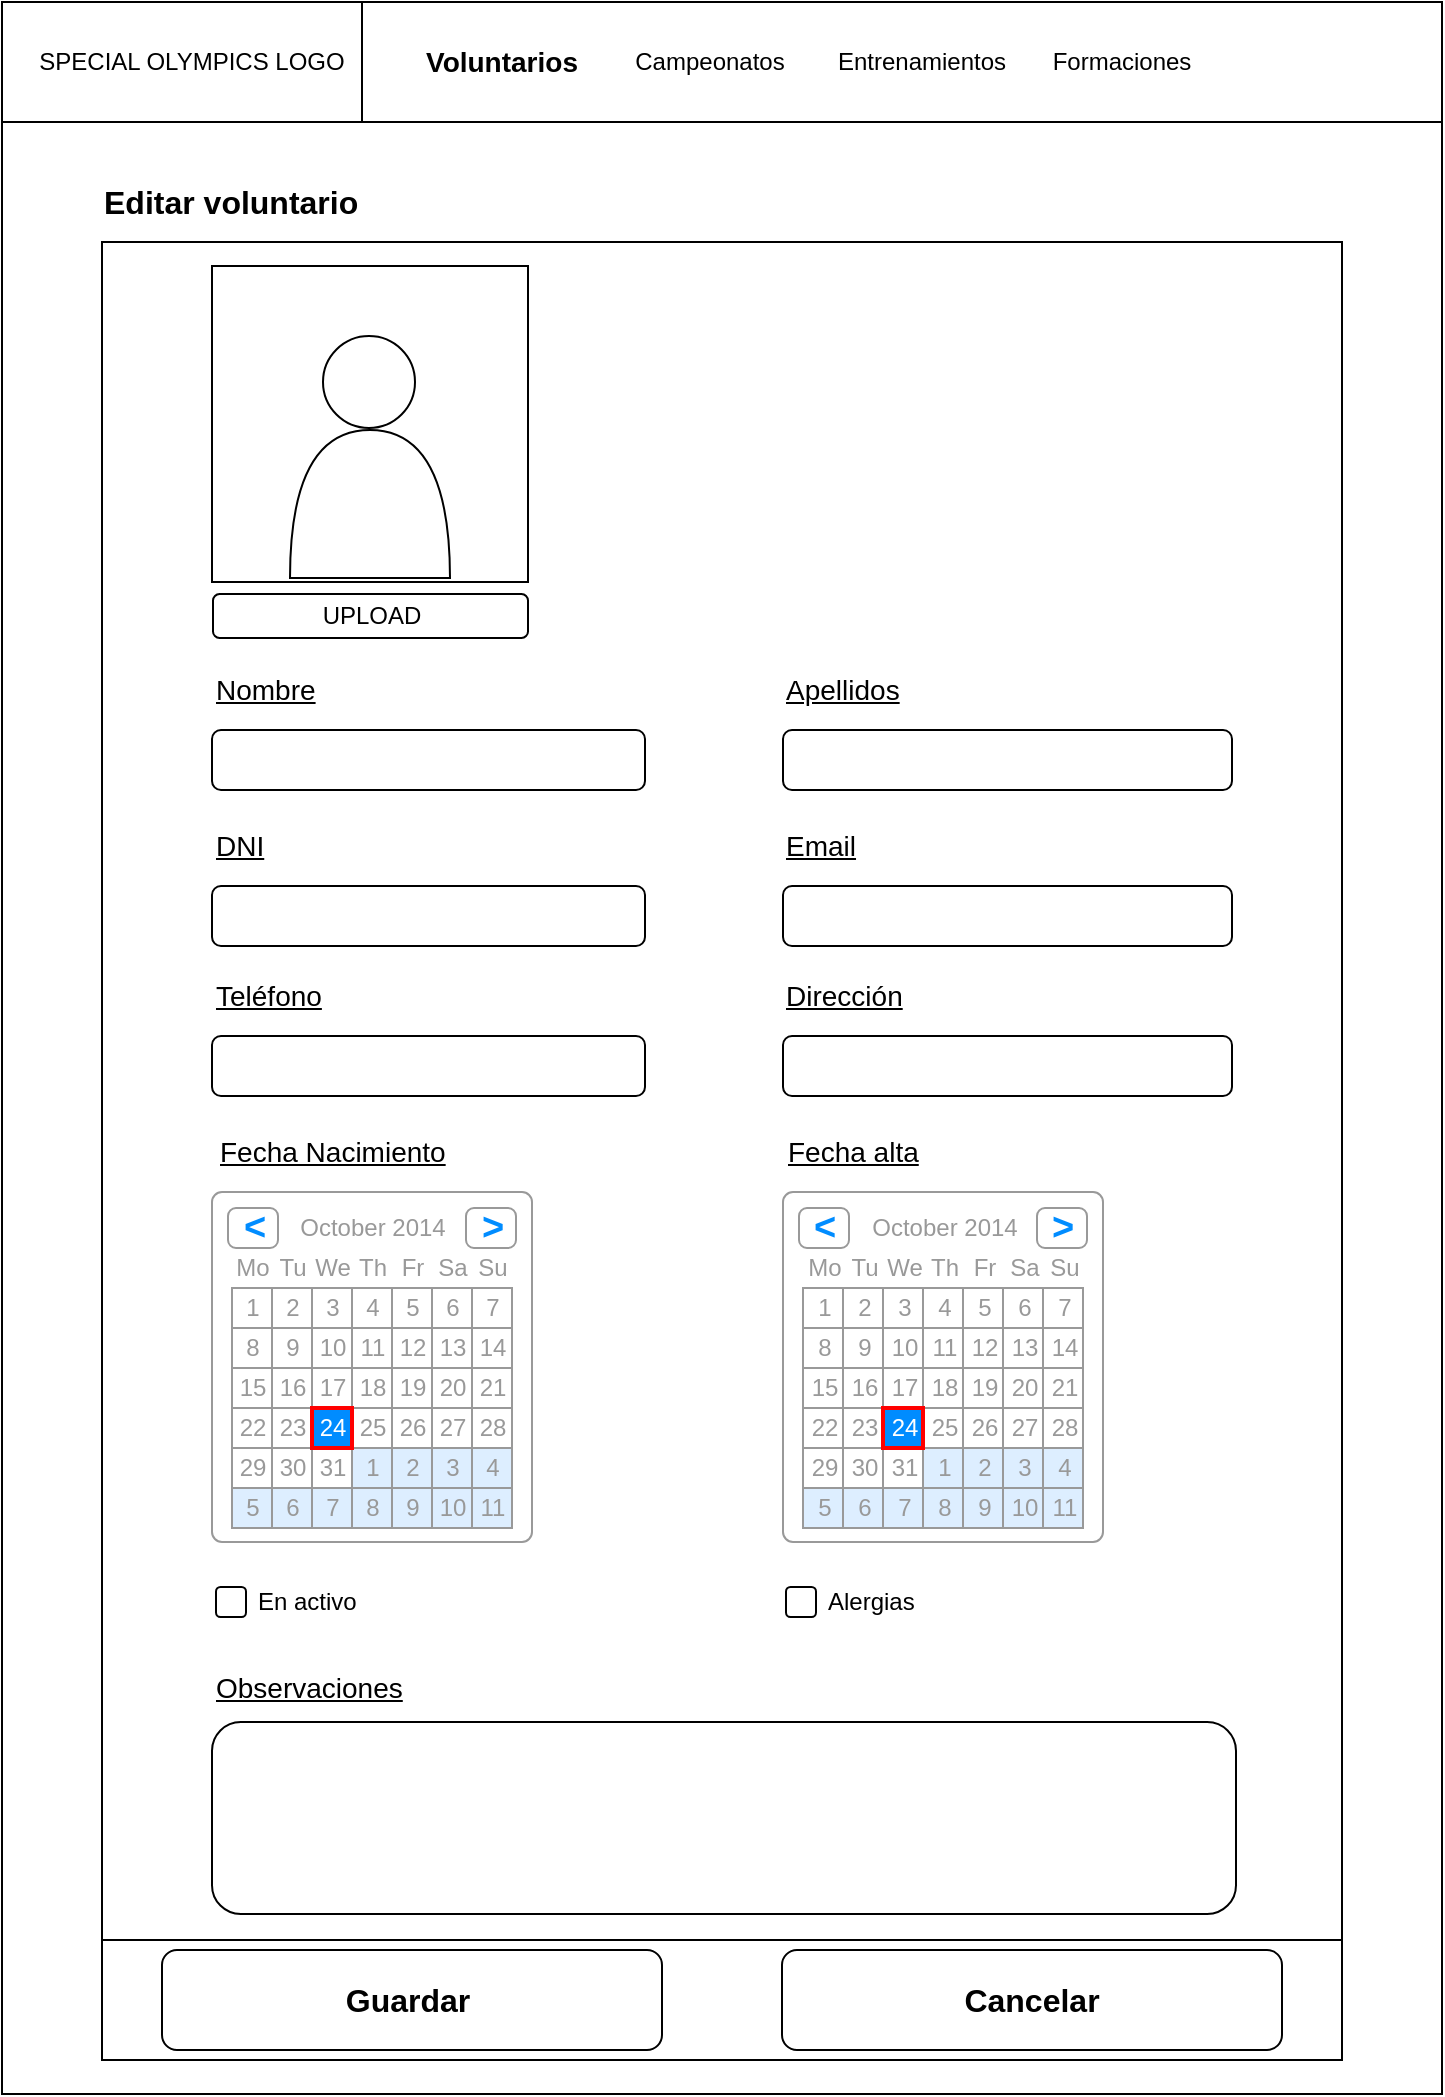 <mxfile version="14.7.3" type="device"><diagram id="oPcYjKohpTEfSgP1B1tj" name="Page-1"><mxGraphModel dx="2087" dy="1059" grid="0" gridSize="10" guides="1" tooltips="1" connect="1" arrows="1" fold="1" page="0" pageScale="1" pageWidth="827" pageHeight="1169" math="0" shadow="0"><root><mxCell id="0"/><mxCell id="1" parent="0"/><mxCell id="vGt1tR8iY_I7SVzmr8Zu-1" value="" style="rounded=0;whiteSpace=wrap;html=1;" parent="1" vertex="1"><mxGeometry x="60" y="40" width="720" height="1046" as="geometry"/></mxCell><mxCell id="HGeWVaci7WR0gQ8Pimp4-6" value="" style="rounded=0;whiteSpace=wrap;html=1;fontSize=16;align=left;verticalAlign=bottom;horizontal=1;" parent="1" vertex="1"><mxGeometry x="110" y="160" width="620" height="849" as="geometry"/></mxCell><mxCell id="vGt1tR8iY_I7SVzmr8Zu-2" value="" style="rounded=0;whiteSpace=wrap;html=1;" parent="1" vertex="1"><mxGeometry x="60" y="40" width="720" height="60" as="geometry"/></mxCell><mxCell id="vGt1tR8iY_I7SVzmr8Zu-5" value="SPECIAL OLYMPICS LOGO" style="text;html=1;strokeColor=none;fillColor=none;align=center;verticalAlign=middle;whiteSpace=wrap;rounded=0;" parent="1" vertex="1"><mxGeometry x="70" y="60" width="170" height="20" as="geometry"/></mxCell><mxCell id="vGt1tR8iY_I7SVzmr8Zu-6" value="" style="endArrow=none;html=1;entryX=0.25;entryY=0;entryDx=0;entryDy=0;exitX=0.25;exitY=1;exitDx=0;exitDy=0;" parent="1" source="vGt1tR8iY_I7SVzmr8Zu-2" target="vGt1tR8iY_I7SVzmr8Zu-2" edge="1"><mxGeometry width="50" height="50" relative="1" as="geometry"><mxPoint x="220" y="100" as="sourcePoint"/><mxPoint x="270" y="50" as="targetPoint"/><Array as="points"><mxPoint x="240" y="50"/></Array></mxGeometry></mxCell><mxCell id="vGt1tR8iY_I7SVzmr8Zu-7" value="Voluntarios" style="text;html=1;strokeColor=none;fillColor=none;align=center;verticalAlign=middle;whiteSpace=wrap;rounded=0;fontStyle=1;fontSize=14;" parent="1" vertex="1"><mxGeometry x="290" y="60" width="40" height="20" as="geometry"/></mxCell><mxCell id="vGt1tR8iY_I7SVzmr8Zu-8" value="Campeonatos" style="text;html=1;strokeColor=none;fillColor=none;align=center;verticalAlign=middle;whiteSpace=wrap;rounded=0;fontStyle=0" parent="1" vertex="1"><mxGeometry x="393.5" y="60" width="40" height="20" as="geometry"/></mxCell><mxCell id="vGt1tR8iY_I7SVzmr8Zu-9" value="Entrenamientos" style="text;html=1;strokeColor=none;fillColor=none;align=center;verticalAlign=middle;whiteSpace=wrap;rounded=0;" parent="1" vertex="1"><mxGeometry x="500" y="60" width="40" height="20" as="geometry"/></mxCell><mxCell id="vGt1tR8iY_I7SVzmr8Zu-10" value="Formaciones" style="text;html=1;strokeColor=none;fillColor=none;align=center;verticalAlign=middle;whiteSpace=wrap;rounded=0;" parent="1" vertex="1"><mxGeometry x="600" y="60" width="40" height="20" as="geometry"/></mxCell><mxCell id="HGeWVaci7WR0gQ8Pimp4-1" value="Editar voluntario" style="text;html=1;strokeColor=none;fillColor=none;align=left;verticalAlign=middle;whiteSpace=wrap;rounded=0;fontStyle=1;fontSize=16;" parent="1" vertex="1"><mxGeometry x="109" y="120" width="221" height="40" as="geometry"/></mxCell><mxCell id="HGeWVaci7WR0gQ8Pimp4-5" value="" style="rounded=1;whiteSpace=wrap;html=1;fontSize=16;align=left;" parent="1" vertex="1"><mxGeometry x="165" y="404" width="216.5" height="30" as="geometry"/></mxCell><mxCell id="HGeWVaci7WR0gQ8Pimp4-7" value="Nombre" style="text;html=1;strokeColor=none;fillColor=none;align=left;verticalAlign=middle;whiteSpace=wrap;rounded=0;fontStyle=4;fontSize=14;" parent="1" vertex="1"><mxGeometry x="165" y="374" width="40" height="20" as="geometry"/></mxCell><mxCell id="HGeWVaci7WR0gQ8Pimp4-8" value="" style="rounded=1;whiteSpace=wrap;html=1;fontSize=16;align=left;" parent="1" vertex="1"><mxGeometry x="450.5" y="404" width="224.5" height="30" as="geometry"/></mxCell><mxCell id="HGeWVaci7WR0gQ8Pimp4-9" value="Apellidos" style="text;html=1;strokeColor=none;fillColor=none;align=left;verticalAlign=middle;whiteSpace=wrap;rounded=0;fontStyle=4;fontSize=14;" parent="1" vertex="1"><mxGeometry x="450" y="374" width="40" height="20" as="geometry"/></mxCell><mxCell id="HGeWVaci7WR0gQ8Pimp4-13" value="Fecha Nacimiento" style="text;html=1;strokeColor=none;fillColor=none;align=left;verticalAlign=middle;whiteSpace=wrap;rounded=0;fontStyle=4;fontSize=14;" parent="1" vertex="1"><mxGeometry x="167" y="605" width="127.5" height="20" as="geometry"/></mxCell><mxCell id="HGeWVaci7WR0gQ8Pimp4-15" value="Fecha alta" style="text;html=1;strokeColor=none;fillColor=none;align=left;verticalAlign=middle;whiteSpace=wrap;rounded=0;fontStyle=4;fontSize=14;" parent="1" vertex="1"><mxGeometry x="450.5" y="605" width="118" height="20" as="geometry"/></mxCell><mxCell id="HGeWVaci7WR0gQ8Pimp4-16" value="" style="strokeWidth=1;shadow=0;dashed=0;align=center;html=1;shape=mxgraph.mockup.forms.rrect;rSize=5;strokeColor=#999999;fillColor=#ffffff;fontSize=16;" parent="1" vertex="1"><mxGeometry x="165" y="635" width="160" height="175" as="geometry"/></mxCell><mxCell id="HGeWVaci7WR0gQ8Pimp4-17" value="October 2014" style="strokeWidth=1;shadow=0;dashed=0;align=center;html=1;shape=mxgraph.mockup.forms.anchor;fontColor=#999999;" parent="HGeWVaci7WR0gQ8Pimp4-16" vertex="1"><mxGeometry x="30" y="8" width="100" height="20" as="geometry"/></mxCell><mxCell id="HGeWVaci7WR0gQ8Pimp4-18" value="&lt;" style="strokeWidth=1;shadow=0;dashed=0;align=center;html=1;shape=mxgraph.mockup.forms.rrect;rSize=4;strokeColor=#999999;fontColor=#008cff;fontSize=19;fontStyle=1;" parent="HGeWVaci7WR0gQ8Pimp4-16" vertex="1"><mxGeometry x="8" y="8" width="25" height="20" as="geometry"/></mxCell><mxCell id="HGeWVaci7WR0gQ8Pimp4-19" value="&gt;" style="strokeWidth=1;shadow=0;dashed=0;align=center;html=1;shape=mxgraph.mockup.forms.rrect;rSize=4;strokeColor=#999999;fontColor=#008cff;fontSize=19;fontStyle=1;" parent="HGeWVaci7WR0gQ8Pimp4-16" vertex="1"><mxGeometry x="127" y="8" width="25" height="20" as="geometry"/></mxCell><mxCell id="HGeWVaci7WR0gQ8Pimp4-20" value="Mo" style="strokeWidth=1;shadow=0;dashed=0;align=center;html=1;shape=mxgraph.mockup.forms.anchor;fontColor=#999999;" parent="HGeWVaci7WR0gQ8Pimp4-16" vertex="1"><mxGeometry x="10" y="28" width="20" height="20" as="geometry"/></mxCell><mxCell id="HGeWVaci7WR0gQ8Pimp4-21" value="Tu" style="strokeWidth=1;shadow=0;dashed=0;align=center;html=1;shape=mxgraph.mockup.forms.anchor;fontColor=#999999;" parent="HGeWVaci7WR0gQ8Pimp4-16" vertex="1"><mxGeometry x="30" y="28" width="20" height="20" as="geometry"/></mxCell><mxCell id="HGeWVaci7WR0gQ8Pimp4-22" value="We" style="strokeWidth=1;shadow=0;dashed=0;align=center;html=1;shape=mxgraph.mockup.forms.anchor;fontColor=#999999;" parent="HGeWVaci7WR0gQ8Pimp4-16" vertex="1"><mxGeometry x="50" y="28" width="20" height="20" as="geometry"/></mxCell><mxCell id="HGeWVaci7WR0gQ8Pimp4-23" value="Th" style="strokeWidth=1;shadow=0;dashed=0;align=center;html=1;shape=mxgraph.mockup.forms.anchor;fontColor=#999999;" parent="HGeWVaci7WR0gQ8Pimp4-16" vertex="1"><mxGeometry x="70" y="28" width="20" height="20" as="geometry"/></mxCell><mxCell id="HGeWVaci7WR0gQ8Pimp4-24" value="Fr" style="strokeWidth=1;shadow=0;dashed=0;align=center;html=1;shape=mxgraph.mockup.forms.anchor;fontColor=#999999;" parent="HGeWVaci7WR0gQ8Pimp4-16" vertex="1"><mxGeometry x="90" y="28" width="20" height="20" as="geometry"/></mxCell><mxCell id="HGeWVaci7WR0gQ8Pimp4-25" value="Sa" style="strokeWidth=1;shadow=0;dashed=0;align=center;html=1;shape=mxgraph.mockup.forms.anchor;fontColor=#999999;" parent="HGeWVaci7WR0gQ8Pimp4-16" vertex="1"><mxGeometry x="110" y="28" width="20" height="20" as="geometry"/></mxCell><mxCell id="HGeWVaci7WR0gQ8Pimp4-26" value="Su" style="strokeWidth=1;shadow=0;dashed=0;align=center;html=1;shape=mxgraph.mockup.forms.anchor;fontColor=#999999;" parent="HGeWVaci7WR0gQ8Pimp4-16" vertex="1"><mxGeometry x="130" y="28" width="20" height="20" as="geometry"/></mxCell><mxCell id="HGeWVaci7WR0gQ8Pimp4-27" value="1" style="strokeWidth=1;shadow=0;dashed=0;align=center;html=1;shape=mxgraph.mockup.forms.rrect;rSize=0;strokeColor=#999999;fontColor=#999999;" parent="HGeWVaci7WR0gQ8Pimp4-16" vertex="1"><mxGeometry x="10" y="48" width="20" height="20" as="geometry"/></mxCell><mxCell id="HGeWVaci7WR0gQ8Pimp4-28" value="2" style="strokeWidth=1;shadow=0;dashed=0;align=center;html=1;shape=mxgraph.mockup.forms.rrect;rSize=0;strokeColor=#999999;fontColor=#999999;" parent="HGeWVaci7WR0gQ8Pimp4-16" vertex="1"><mxGeometry x="30" y="48" width="20" height="20" as="geometry"/></mxCell><mxCell id="HGeWVaci7WR0gQ8Pimp4-29" value="3" style="strokeWidth=1;shadow=0;dashed=0;align=center;html=1;shape=mxgraph.mockup.forms.rrect;rSize=0;strokeColor=#999999;fontColor=#999999;" parent="HGeWVaci7WR0gQ8Pimp4-16" vertex="1"><mxGeometry x="50" y="48" width="20" height="20" as="geometry"/></mxCell><mxCell id="HGeWVaci7WR0gQ8Pimp4-30" value="4" style="strokeWidth=1;shadow=0;dashed=0;align=center;html=1;shape=mxgraph.mockup.forms.rrect;rSize=0;strokeColor=#999999;fontColor=#999999;" parent="HGeWVaci7WR0gQ8Pimp4-16" vertex="1"><mxGeometry x="70" y="48" width="20" height="20" as="geometry"/></mxCell><mxCell id="HGeWVaci7WR0gQ8Pimp4-31" value="5" style="strokeWidth=1;shadow=0;dashed=0;align=center;html=1;shape=mxgraph.mockup.forms.rrect;rSize=0;strokeColor=#999999;fontColor=#999999;" parent="HGeWVaci7WR0gQ8Pimp4-16" vertex="1"><mxGeometry x="90" y="48" width="20" height="20" as="geometry"/></mxCell><mxCell id="HGeWVaci7WR0gQ8Pimp4-32" value="6" style="strokeWidth=1;shadow=0;dashed=0;align=center;html=1;shape=mxgraph.mockup.forms.rrect;rSize=0;strokeColor=#999999;fontColor=#999999;" parent="HGeWVaci7WR0gQ8Pimp4-16" vertex="1"><mxGeometry x="110" y="48" width="20" height="20" as="geometry"/></mxCell><mxCell id="HGeWVaci7WR0gQ8Pimp4-33" value="7" style="strokeWidth=1;shadow=0;dashed=0;align=center;html=1;shape=mxgraph.mockup.forms.rrect;rSize=0;strokeColor=#999999;fontColor=#999999;" parent="HGeWVaci7WR0gQ8Pimp4-16" vertex="1"><mxGeometry x="130" y="48" width="20" height="20" as="geometry"/></mxCell><mxCell id="HGeWVaci7WR0gQ8Pimp4-34" value="8" style="strokeWidth=1;shadow=0;dashed=0;align=center;html=1;shape=mxgraph.mockup.forms.rrect;rSize=0;strokeColor=#999999;fontColor=#999999;" parent="HGeWVaci7WR0gQ8Pimp4-16" vertex="1"><mxGeometry x="10" y="68" width="20" height="20" as="geometry"/></mxCell><mxCell id="HGeWVaci7WR0gQ8Pimp4-35" value="9" style="strokeWidth=1;shadow=0;dashed=0;align=center;html=1;shape=mxgraph.mockup.forms.rrect;rSize=0;strokeColor=#999999;fontColor=#999999;" parent="HGeWVaci7WR0gQ8Pimp4-16" vertex="1"><mxGeometry x="30" y="68" width="20" height="20" as="geometry"/></mxCell><mxCell id="HGeWVaci7WR0gQ8Pimp4-36" value="10" style="strokeWidth=1;shadow=0;dashed=0;align=center;html=1;shape=mxgraph.mockup.forms.rrect;rSize=0;strokeColor=#999999;fontColor=#999999;" parent="HGeWVaci7WR0gQ8Pimp4-16" vertex="1"><mxGeometry x="50" y="68" width="20" height="20" as="geometry"/></mxCell><mxCell id="HGeWVaci7WR0gQ8Pimp4-37" value="11" style="strokeWidth=1;shadow=0;dashed=0;align=center;html=1;shape=mxgraph.mockup.forms.rrect;rSize=0;strokeColor=#999999;fontColor=#999999;" parent="HGeWVaci7WR0gQ8Pimp4-16" vertex="1"><mxGeometry x="70" y="68" width="20" height="20" as="geometry"/></mxCell><mxCell id="HGeWVaci7WR0gQ8Pimp4-38" value="12" style="strokeWidth=1;shadow=0;dashed=0;align=center;html=1;shape=mxgraph.mockup.forms.rrect;rSize=0;strokeColor=#999999;fontColor=#999999;" parent="HGeWVaci7WR0gQ8Pimp4-16" vertex="1"><mxGeometry x="90" y="68" width="20" height="20" as="geometry"/></mxCell><mxCell id="HGeWVaci7WR0gQ8Pimp4-39" value="13" style="strokeWidth=1;shadow=0;dashed=0;align=center;html=1;shape=mxgraph.mockup.forms.rrect;rSize=0;strokeColor=#999999;fontColor=#999999;" parent="HGeWVaci7WR0gQ8Pimp4-16" vertex="1"><mxGeometry x="110" y="68" width="20" height="20" as="geometry"/></mxCell><mxCell id="HGeWVaci7WR0gQ8Pimp4-40" value="14" style="strokeWidth=1;shadow=0;dashed=0;align=center;html=1;shape=mxgraph.mockup.forms.rrect;rSize=0;strokeColor=#999999;fontColor=#999999;" parent="HGeWVaci7WR0gQ8Pimp4-16" vertex="1"><mxGeometry x="130" y="68" width="20" height="20" as="geometry"/></mxCell><mxCell id="HGeWVaci7WR0gQ8Pimp4-41" value="15" style="strokeWidth=1;shadow=0;dashed=0;align=center;html=1;shape=mxgraph.mockup.forms.rrect;rSize=0;strokeColor=#999999;fontColor=#999999;" parent="HGeWVaci7WR0gQ8Pimp4-16" vertex="1"><mxGeometry x="10" y="88" width="20" height="20" as="geometry"/></mxCell><mxCell id="HGeWVaci7WR0gQ8Pimp4-42" value="16" style="strokeWidth=1;shadow=0;dashed=0;align=center;html=1;shape=mxgraph.mockup.forms.rrect;rSize=0;strokeColor=#999999;fontColor=#999999;" parent="HGeWVaci7WR0gQ8Pimp4-16" vertex="1"><mxGeometry x="30" y="88" width="20" height="20" as="geometry"/></mxCell><mxCell id="HGeWVaci7WR0gQ8Pimp4-43" value="17" style="strokeWidth=1;shadow=0;dashed=0;align=center;html=1;shape=mxgraph.mockup.forms.rrect;rSize=0;strokeColor=#999999;fontColor=#999999;" parent="HGeWVaci7WR0gQ8Pimp4-16" vertex="1"><mxGeometry x="50" y="88" width="20" height="20" as="geometry"/></mxCell><mxCell id="HGeWVaci7WR0gQ8Pimp4-44" value="18" style="strokeWidth=1;shadow=0;dashed=0;align=center;html=1;shape=mxgraph.mockup.forms.rrect;rSize=0;strokeColor=#999999;fontColor=#999999;" parent="HGeWVaci7WR0gQ8Pimp4-16" vertex="1"><mxGeometry x="70" y="88" width="20" height="20" as="geometry"/></mxCell><mxCell id="HGeWVaci7WR0gQ8Pimp4-45" value="19" style="strokeWidth=1;shadow=0;dashed=0;align=center;html=1;shape=mxgraph.mockup.forms.rrect;rSize=0;strokeColor=#999999;fontColor=#999999;" parent="HGeWVaci7WR0gQ8Pimp4-16" vertex="1"><mxGeometry x="90" y="88" width="20" height="20" as="geometry"/></mxCell><mxCell id="HGeWVaci7WR0gQ8Pimp4-46" value="20" style="strokeWidth=1;shadow=0;dashed=0;align=center;html=1;shape=mxgraph.mockup.forms.rrect;rSize=0;strokeColor=#999999;fontColor=#999999;" parent="HGeWVaci7WR0gQ8Pimp4-16" vertex="1"><mxGeometry x="110" y="88" width="20" height="20" as="geometry"/></mxCell><mxCell id="HGeWVaci7WR0gQ8Pimp4-47" value="21" style="strokeWidth=1;shadow=0;dashed=0;align=center;html=1;shape=mxgraph.mockup.forms.rrect;rSize=0;strokeColor=#999999;fontColor=#999999;" parent="HGeWVaci7WR0gQ8Pimp4-16" vertex="1"><mxGeometry x="130" y="88" width="20" height="20" as="geometry"/></mxCell><mxCell id="HGeWVaci7WR0gQ8Pimp4-48" value="22" style="strokeWidth=1;shadow=0;dashed=0;align=center;html=1;shape=mxgraph.mockup.forms.rrect;rSize=0;strokeColor=#999999;fontColor=#999999;" parent="HGeWVaci7WR0gQ8Pimp4-16" vertex="1"><mxGeometry x="10" y="108" width="20" height="20" as="geometry"/></mxCell><mxCell id="HGeWVaci7WR0gQ8Pimp4-49" value="23" style="strokeWidth=1;shadow=0;dashed=0;align=center;html=1;shape=mxgraph.mockup.forms.rrect;rSize=0;strokeColor=#999999;fontColor=#999999;" parent="HGeWVaci7WR0gQ8Pimp4-16" vertex="1"><mxGeometry x="30" y="108" width="20" height="20" as="geometry"/></mxCell><mxCell id="HGeWVaci7WR0gQ8Pimp4-50" value="25" style="strokeWidth=1;shadow=0;dashed=0;align=center;html=1;shape=mxgraph.mockup.forms.rrect;rSize=0;strokeColor=#999999;fontColor=#999999;" parent="HGeWVaci7WR0gQ8Pimp4-16" vertex="1"><mxGeometry x="70" y="108" width="20" height="20" as="geometry"/></mxCell><mxCell id="HGeWVaci7WR0gQ8Pimp4-51" value="26" style="strokeWidth=1;shadow=0;dashed=0;align=center;html=1;shape=mxgraph.mockup.forms.rrect;rSize=0;strokeColor=#999999;fontColor=#999999;" parent="HGeWVaci7WR0gQ8Pimp4-16" vertex="1"><mxGeometry x="90" y="108" width="20" height="20" as="geometry"/></mxCell><mxCell id="HGeWVaci7WR0gQ8Pimp4-52" value="27" style="strokeWidth=1;shadow=0;dashed=0;align=center;html=1;shape=mxgraph.mockup.forms.rrect;rSize=0;strokeColor=#999999;fontColor=#999999;" parent="HGeWVaci7WR0gQ8Pimp4-16" vertex="1"><mxGeometry x="110" y="108" width="20" height="20" as="geometry"/></mxCell><mxCell id="HGeWVaci7WR0gQ8Pimp4-53" value="28" style="strokeWidth=1;shadow=0;dashed=0;align=center;html=1;shape=mxgraph.mockup.forms.rrect;rSize=0;strokeColor=#999999;fontColor=#999999;" parent="HGeWVaci7WR0gQ8Pimp4-16" vertex="1"><mxGeometry x="130" y="108" width="20" height="20" as="geometry"/></mxCell><mxCell id="HGeWVaci7WR0gQ8Pimp4-54" value="29" style="strokeWidth=1;shadow=0;dashed=0;align=center;html=1;shape=mxgraph.mockup.forms.rrect;rSize=0;strokeColor=#999999;fontColor=#999999;" parent="HGeWVaci7WR0gQ8Pimp4-16" vertex="1"><mxGeometry x="10" y="128" width="20" height="20" as="geometry"/></mxCell><mxCell id="HGeWVaci7WR0gQ8Pimp4-55" value="30" style="strokeWidth=1;shadow=0;dashed=0;align=center;html=1;shape=mxgraph.mockup.forms.rrect;rSize=0;strokeColor=#999999;fontColor=#999999;" parent="HGeWVaci7WR0gQ8Pimp4-16" vertex="1"><mxGeometry x="30" y="128" width="20" height="20" as="geometry"/></mxCell><mxCell id="HGeWVaci7WR0gQ8Pimp4-56" value="31" style="strokeWidth=1;shadow=0;dashed=0;align=center;html=1;shape=mxgraph.mockup.forms.rrect;rSize=0;strokeColor=#999999;fontColor=#999999;" parent="HGeWVaci7WR0gQ8Pimp4-16" vertex="1"><mxGeometry x="50" y="128" width="20" height="20" as="geometry"/></mxCell><mxCell id="HGeWVaci7WR0gQ8Pimp4-57" value="1" style="strokeWidth=1;shadow=0;dashed=0;align=center;html=1;shape=mxgraph.mockup.forms.rrect;rSize=0;strokeColor=#999999;fontColor=#999999;fillColor=#ddeeff;" parent="HGeWVaci7WR0gQ8Pimp4-16" vertex="1"><mxGeometry x="70" y="128" width="20" height="20" as="geometry"/></mxCell><mxCell id="HGeWVaci7WR0gQ8Pimp4-58" value="2" style="strokeWidth=1;shadow=0;dashed=0;align=center;html=1;shape=mxgraph.mockup.forms.rrect;rSize=0;strokeColor=#999999;fontColor=#999999;fillColor=#ddeeff;" parent="HGeWVaci7WR0gQ8Pimp4-16" vertex="1"><mxGeometry x="90" y="128" width="20" height="20" as="geometry"/></mxCell><mxCell id="HGeWVaci7WR0gQ8Pimp4-59" value="3" style="strokeWidth=1;shadow=0;dashed=0;align=center;html=1;shape=mxgraph.mockup.forms.rrect;rSize=0;strokeColor=#999999;fontColor=#999999;fillColor=#ddeeff;" parent="HGeWVaci7WR0gQ8Pimp4-16" vertex="1"><mxGeometry x="110" y="128" width="20" height="20" as="geometry"/></mxCell><mxCell id="HGeWVaci7WR0gQ8Pimp4-60" value="4" style="strokeWidth=1;shadow=0;dashed=0;align=center;html=1;shape=mxgraph.mockup.forms.rrect;rSize=0;strokeColor=#999999;fontColor=#999999;fillColor=#ddeeff;" parent="HGeWVaci7WR0gQ8Pimp4-16" vertex="1"><mxGeometry x="130" y="128" width="20" height="20" as="geometry"/></mxCell><mxCell id="HGeWVaci7WR0gQ8Pimp4-61" value="5" style="strokeWidth=1;shadow=0;dashed=0;align=center;html=1;shape=mxgraph.mockup.forms.rrect;rSize=0;strokeColor=#999999;fontColor=#999999;fillColor=#ddeeff;" parent="HGeWVaci7WR0gQ8Pimp4-16" vertex="1"><mxGeometry x="10" y="148" width="20" height="20" as="geometry"/></mxCell><mxCell id="HGeWVaci7WR0gQ8Pimp4-62" value="6" style="strokeWidth=1;shadow=0;dashed=0;align=center;html=1;shape=mxgraph.mockup.forms.rrect;rSize=0;strokeColor=#999999;fontColor=#999999;fillColor=#ddeeff;" parent="HGeWVaci7WR0gQ8Pimp4-16" vertex="1"><mxGeometry x="30" y="148" width="20" height="20" as="geometry"/></mxCell><mxCell id="HGeWVaci7WR0gQ8Pimp4-63" value="7" style="strokeWidth=1;shadow=0;dashed=0;align=center;html=1;shape=mxgraph.mockup.forms.rrect;rSize=0;strokeColor=#999999;fontColor=#999999;fillColor=#ddeeff;" parent="HGeWVaci7WR0gQ8Pimp4-16" vertex="1"><mxGeometry x="50" y="148" width="20" height="20" as="geometry"/></mxCell><mxCell id="HGeWVaci7WR0gQ8Pimp4-64" value="8" style="strokeWidth=1;shadow=0;dashed=0;align=center;html=1;shape=mxgraph.mockup.forms.rrect;rSize=0;strokeColor=#999999;fontColor=#999999;fillColor=#ddeeff;" parent="HGeWVaci7WR0gQ8Pimp4-16" vertex="1"><mxGeometry x="70" y="148" width="20" height="20" as="geometry"/></mxCell><mxCell id="HGeWVaci7WR0gQ8Pimp4-65" value="9" style="strokeWidth=1;shadow=0;dashed=0;align=center;html=1;shape=mxgraph.mockup.forms.rrect;rSize=0;strokeColor=#999999;fontColor=#999999;fillColor=#ddeeff;" parent="HGeWVaci7WR0gQ8Pimp4-16" vertex="1"><mxGeometry x="90" y="148" width="20" height="20" as="geometry"/></mxCell><mxCell id="HGeWVaci7WR0gQ8Pimp4-66" value="10" style="strokeWidth=1;shadow=0;dashed=0;align=center;html=1;shape=mxgraph.mockup.forms.rrect;rSize=0;strokeColor=#999999;fontColor=#999999;fillColor=#ddeeff;" parent="HGeWVaci7WR0gQ8Pimp4-16" vertex="1"><mxGeometry x="110" y="148" width="20" height="20" as="geometry"/></mxCell><mxCell id="HGeWVaci7WR0gQ8Pimp4-67" value="11" style="strokeWidth=1;shadow=0;dashed=0;align=center;html=1;shape=mxgraph.mockup.forms.rrect;rSize=0;strokeColor=#999999;fontColor=#999999;fillColor=#ddeeff;" parent="HGeWVaci7WR0gQ8Pimp4-16" vertex="1"><mxGeometry x="130" y="148" width="20" height="20" as="geometry"/></mxCell><mxCell id="HGeWVaci7WR0gQ8Pimp4-68" value="24" style="strokeWidth=1;shadow=0;dashed=0;align=center;html=1;shape=mxgraph.mockup.forms.rrect;rSize=0;strokeColor=#ff0000;fontColor=#ffffff;strokeWidth=2;fillColor=#008cff;" parent="HGeWVaci7WR0gQ8Pimp4-16" vertex="1"><mxGeometry x="50" y="108" width="20" height="20" as="geometry"/></mxCell><mxCell id="HGeWVaci7WR0gQ8Pimp4-69" value="" style="strokeWidth=1;shadow=0;dashed=0;align=center;html=1;shape=mxgraph.mockup.forms.rrect;rSize=5;strokeColor=#999999;fillColor=#ffffff;fontSize=16;" parent="1" vertex="1"><mxGeometry x="450.5" y="635" width="160" height="175" as="geometry"/></mxCell><mxCell id="HGeWVaci7WR0gQ8Pimp4-70" value="October 2014" style="strokeWidth=1;shadow=0;dashed=0;align=center;html=1;shape=mxgraph.mockup.forms.anchor;fontColor=#999999;" parent="HGeWVaci7WR0gQ8Pimp4-69" vertex="1"><mxGeometry x="30" y="8" width="100" height="20" as="geometry"/></mxCell><mxCell id="HGeWVaci7WR0gQ8Pimp4-71" value="&lt;" style="strokeWidth=1;shadow=0;dashed=0;align=center;html=1;shape=mxgraph.mockup.forms.rrect;rSize=4;strokeColor=#999999;fontColor=#008cff;fontSize=19;fontStyle=1;" parent="HGeWVaci7WR0gQ8Pimp4-69" vertex="1"><mxGeometry x="8" y="8" width="25" height="20" as="geometry"/></mxCell><mxCell id="HGeWVaci7WR0gQ8Pimp4-72" value="&gt;" style="strokeWidth=1;shadow=0;dashed=0;align=center;html=1;shape=mxgraph.mockup.forms.rrect;rSize=4;strokeColor=#999999;fontColor=#008cff;fontSize=19;fontStyle=1;" parent="HGeWVaci7WR0gQ8Pimp4-69" vertex="1"><mxGeometry x="127" y="8" width="25" height="20" as="geometry"/></mxCell><mxCell id="HGeWVaci7WR0gQ8Pimp4-73" value="Mo" style="strokeWidth=1;shadow=0;dashed=0;align=center;html=1;shape=mxgraph.mockup.forms.anchor;fontColor=#999999;" parent="HGeWVaci7WR0gQ8Pimp4-69" vertex="1"><mxGeometry x="10" y="28" width="20" height="20" as="geometry"/></mxCell><mxCell id="HGeWVaci7WR0gQ8Pimp4-74" value="Tu" style="strokeWidth=1;shadow=0;dashed=0;align=center;html=1;shape=mxgraph.mockup.forms.anchor;fontColor=#999999;" parent="HGeWVaci7WR0gQ8Pimp4-69" vertex="1"><mxGeometry x="30" y="28" width="20" height="20" as="geometry"/></mxCell><mxCell id="HGeWVaci7WR0gQ8Pimp4-75" value="We" style="strokeWidth=1;shadow=0;dashed=0;align=center;html=1;shape=mxgraph.mockup.forms.anchor;fontColor=#999999;" parent="HGeWVaci7WR0gQ8Pimp4-69" vertex="1"><mxGeometry x="50" y="28" width="20" height="20" as="geometry"/></mxCell><mxCell id="HGeWVaci7WR0gQ8Pimp4-76" value="Th" style="strokeWidth=1;shadow=0;dashed=0;align=center;html=1;shape=mxgraph.mockup.forms.anchor;fontColor=#999999;" parent="HGeWVaci7WR0gQ8Pimp4-69" vertex="1"><mxGeometry x="70" y="28" width="20" height="20" as="geometry"/></mxCell><mxCell id="HGeWVaci7WR0gQ8Pimp4-77" value="Fr" style="strokeWidth=1;shadow=0;dashed=0;align=center;html=1;shape=mxgraph.mockup.forms.anchor;fontColor=#999999;" parent="HGeWVaci7WR0gQ8Pimp4-69" vertex="1"><mxGeometry x="90" y="28" width="20" height="20" as="geometry"/></mxCell><mxCell id="HGeWVaci7WR0gQ8Pimp4-78" value="Sa" style="strokeWidth=1;shadow=0;dashed=0;align=center;html=1;shape=mxgraph.mockup.forms.anchor;fontColor=#999999;" parent="HGeWVaci7WR0gQ8Pimp4-69" vertex="1"><mxGeometry x="110" y="28" width="20" height="20" as="geometry"/></mxCell><mxCell id="HGeWVaci7WR0gQ8Pimp4-79" value="Su" style="strokeWidth=1;shadow=0;dashed=0;align=center;html=1;shape=mxgraph.mockup.forms.anchor;fontColor=#999999;" parent="HGeWVaci7WR0gQ8Pimp4-69" vertex="1"><mxGeometry x="130" y="28" width="20" height="20" as="geometry"/></mxCell><mxCell id="HGeWVaci7WR0gQ8Pimp4-80" value="1" style="strokeWidth=1;shadow=0;dashed=0;align=center;html=1;shape=mxgraph.mockup.forms.rrect;rSize=0;strokeColor=#999999;fontColor=#999999;" parent="HGeWVaci7WR0gQ8Pimp4-69" vertex="1"><mxGeometry x="10" y="48" width="20" height="20" as="geometry"/></mxCell><mxCell id="HGeWVaci7WR0gQ8Pimp4-81" value="2" style="strokeWidth=1;shadow=0;dashed=0;align=center;html=1;shape=mxgraph.mockup.forms.rrect;rSize=0;strokeColor=#999999;fontColor=#999999;" parent="HGeWVaci7WR0gQ8Pimp4-69" vertex="1"><mxGeometry x="30" y="48" width="20" height="20" as="geometry"/></mxCell><mxCell id="HGeWVaci7WR0gQ8Pimp4-82" value="3" style="strokeWidth=1;shadow=0;dashed=0;align=center;html=1;shape=mxgraph.mockup.forms.rrect;rSize=0;strokeColor=#999999;fontColor=#999999;" parent="HGeWVaci7WR0gQ8Pimp4-69" vertex="1"><mxGeometry x="50" y="48" width="20" height="20" as="geometry"/></mxCell><mxCell id="HGeWVaci7WR0gQ8Pimp4-83" value="4" style="strokeWidth=1;shadow=0;dashed=0;align=center;html=1;shape=mxgraph.mockup.forms.rrect;rSize=0;strokeColor=#999999;fontColor=#999999;" parent="HGeWVaci7WR0gQ8Pimp4-69" vertex="1"><mxGeometry x="70" y="48" width="20" height="20" as="geometry"/></mxCell><mxCell id="HGeWVaci7WR0gQ8Pimp4-84" value="5" style="strokeWidth=1;shadow=0;dashed=0;align=center;html=1;shape=mxgraph.mockup.forms.rrect;rSize=0;strokeColor=#999999;fontColor=#999999;" parent="HGeWVaci7WR0gQ8Pimp4-69" vertex="1"><mxGeometry x="90" y="48" width="20" height="20" as="geometry"/></mxCell><mxCell id="HGeWVaci7WR0gQ8Pimp4-85" value="6" style="strokeWidth=1;shadow=0;dashed=0;align=center;html=1;shape=mxgraph.mockup.forms.rrect;rSize=0;strokeColor=#999999;fontColor=#999999;" parent="HGeWVaci7WR0gQ8Pimp4-69" vertex="1"><mxGeometry x="110" y="48" width="20" height="20" as="geometry"/></mxCell><mxCell id="HGeWVaci7WR0gQ8Pimp4-86" value="7" style="strokeWidth=1;shadow=0;dashed=0;align=center;html=1;shape=mxgraph.mockup.forms.rrect;rSize=0;strokeColor=#999999;fontColor=#999999;" parent="HGeWVaci7WR0gQ8Pimp4-69" vertex="1"><mxGeometry x="130" y="48" width="20" height="20" as="geometry"/></mxCell><mxCell id="HGeWVaci7WR0gQ8Pimp4-87" value="8" style="strokeWidth=1;shadow=0;dashed=0;align=center;html=1;shape=mxgraph.mockup.forms.rrect;rSize=0;strokeColor=#999999;fontColor=#999999;" parent="HGeWVaci7WR0gQ8Pimp4-69" vertex="1"><mxGeometry x="10" y="68" width="20" height="20" as="geometry"/></mxCell><mxCell id="HGeWVaci7WR0gQ8Pimp4-88" value="9" style="strokeWidth=1;shadow=0;dashed=0;align=center;html=1;shape=mxgraph.mockup.forms.rrect;rSize=0;strokeColor=#999999;fontColor=#999999;" parent="HGeWVaci7WR0gQ8Pimp4-69" vertex="1"><mxGeometry x="30" y="68" width="20" height="20" as="geometry"/></mxCell><mxCell id="HGeWVaci7WR0gQ8Pimp4-89" value="10" style="strokeWidth=1;shadow=0;dashed=0;align=center;html=1;shape=mxgraph.mockup.forms.rrect;rSize=0;strokeColor=#999999;fontColor=#999999;" parent="HGeWVaci7WR0gQ8Pimp4-69" vertex="1"><mxGeometry x="50" y="68" width="20" height="20" as="geometry"/></mxCell><mxCell id="HGeWVaci7WR0gQ8Pimp4-90" value="11" style="strokeWidth=1;shadow=0;dashed=0;align=center;html=1;shape=mxgraph.mockup.forms.rrect;rSize=0;strokeColor=#999999;fontColor=#999999;" parent="HGeWVaci7WR0gQ8Pimp4-69" vertex="1"><mxGeometry x="70" y="68" width="20" height="20" as="geometry"/></mxCell><mxCell id="HGeWVaci7WR0gQ8Pimp4-91" value="12" style="strokeWidth=1;shadow=0;dashed=0;align=center;html=1;shape=mxgraph.mockup.forms.rrect;rSize=0;strokeColor=#999999;fontColor=#999999;" parent="HGeWVaci7WR0gQ8Pimp4-69" vertex="1"><mxGeometry x="90" y="68" width="20" height="20" as="geometry"/></mxCell><mxCell id="HGeWVaci7WR0gQ8Pimp4-92" value="13" style="strokeWidth=1;shadow=0;dashed=0;align=center;html=1;shape=mxgraph.mockup.forms.rrect;rSize=0;strokeColor=#999999;fontColor=#999999;" parent="HGeWVaci7WR0gQ8Pimp4-69" vertex="1"><mxGeometry x="110" y="68" width="20" height="20" as="geometry"/></mxCell><mxCell id="HGeWVaci7WR0gQ8Pimp4-93" value="14" style="strokeWidth=1;shadow=0;dashed=0;align=center;html=1;shape=mxgraph.mockup.forms.rrect;rSize=0;strokeColor=#999999;fontColor=#999999;" parent="HGeWVaci7WR0gQ8Pimp4-69" vertex="1"><mxGeometry x="130" y="68" width="20" height="20" as="geometry"/></mxCell><mxCell id="HGeWVaci7WR0gQ8Pimp4-94" value="15" style="strokeWidth=1;shadow=0;dashed=0;align=center;html=1;shape=mxgraph.mockup.forms.rrect;rSize=0;strokeColor=#999999;fontColor=#999999;" parent="HGeWVaci7WR0gQ8Pimp4-69" vertex="1"><mxGeometry x="10" y="88" width="20" height="20" as="geometry"/></mxCell><mxCell id="HGeWVaci7WR0gQ8Pimp4-95" value="16" style="strokeWidth=1;shadow=0;dashed=0;align=center;html=1;shape=mxgraph.mockup.forms.rrect;rSize=0;strokeColor=#999999;fontColor=#999999;" parent="HGeWVaci7WR0gQ8Pimp4-69" vertex="1"><mxGeometry x="30" y="88" width="20" height="20" as="geometry"/></mxCell><mxCell id="HGeWVaci7WR0gQ8Pimp4-96" value="17" style="strokeWidth=1;shadow=0;dashed=0;align=center;html=1;shape=mxgraph.mockup.forms.rrect;rSize=0;strokeColor=#999999;fontColor=#999999;" parent="HGeWVaci7WR0gQ8Pimp4-69" vertex="1"><mxGeometry x="50" y="88" width="20" height="20" as="geometry"/></mxCell><mxCell id="HGeWVaci7WR0gQ8Pimp4-97" value="18" style="strokeWidth=1;shadow=0;dashed=0;align=center;html=1;shape=mxgraph.mockup.forms.rrect;rSize=0;strokeColor=#999999;fontColor=#999999;" parent="HGeWVaci7WR0gQ8Pimp4-69" vertex="1"><mxGeometry x="70" y="88" width="20" height="20" as="geometry"/></mxCell><mxCell id="HGeWVaci7WR0gQ8Pimp4-98" value="19" style="strokeWidth=1;shadow=0;dashed=0;align=center;html=1;shape=mxgraph.mockup.forms.rrect;rSize=0;strokeColor=#999999;fontColor=#999999;" parent="HGeWVaci7WR0gQ8Pimp4-69" vertex="1"><mxGeometry x="90" y="88" width="20" height="20" as="geometry"/></mxCell><mxCell id="HGeWVaci7WR0gQ8Pimp4-99" value="20" style="strokeWidth=1;shadow=0;dashed=0;align=center;html=1;shape=mxgraph.mockup.forms.rrect;rSize=0;strokeColor=#999999;fontColor=#999999;" parent="HGeWVaci7WR0gQ8Pimp4-69" vertex="1"><mxGeometry x="110" y="88" width="20" height="20" as="geometry"/></mxCell><mxCell id="HGeWVaci7WR0gQ8Pimp4-100" value="21" style="strokeWidth=1;shadow=0;dashed=0;align=center;html=1;shape=mxgraph.mockup.forms.rrect;rSize=0;strokeColor=#999999;fontColor=#999999;" parent="HGeWVaci7WR0gQ8Pimp4-69" vertex="1"><mxGeometry x="130" y="88" width="20" height="20" as="geometry"/></mxCell><mxCell id="HGeWVaci7WR0gQ8Pimp4-101" value="22" style="strokeWidth=1;shadow=0;dashed=0;align=center;html=1;shape=mxgraph.mockup.forms.rrect;rSize=0;strokeColor=#999999;fontColor=#999999;" parent="HGeWVaci7WR0gQ8Pimp4-69" vertex="1"><mxGeometry x="10" y="108" width="20" height="20" as="geometry"/></mxCell><mxCell id="HGeWVaci7WR0gQ8Pimp4-102" value="23" style="strokeWidth=1;shadow=0;dashed=0;align=center;html=1;shape=mxgraph.mockup.forms.rrect;rSize=0;strokeColor=#999999;fontColor=#999999;" parent="HGeWVaci7WR0gQ8Pimp4-69" vertex="1"><mxGeometry x="30" y="108" width="20" height="20" as="geometry"/></mxCell><mxCell id="HGeWVaci7WR0gQ8Pimp4-103" value="25" style="strokeWidth=1;shadow=0;dashed=0;align=center;html=1;shape=mxgraph.mockup.forms.rrect;rSize=0;strokeColor=#999999;fontColor=#999999;" parent="HGeWVaci7WR0gQ8Pimp4-69" vertex="1"><mxGeometry x="70" y="108" width="20" height="20" as="geometry"/></mxCell><mxCell id="HGeWVaci7WR0gQ8Pimp4-104" value="26" style="strokeWidth=1;shadow=0;dashed=0;align=center;html=1;shape=mxgraph.mockup.forms.rrect;rSize=0;strokeColor=#999999;fontColor=#999999;" parent="HGeWVaci7WR0gQ8Pimp4-69" vertex="1"><mxGeometry x="90" y="108" width="20" height="20" as="geometry"/></mxCell><mxCell id="HGeWVaci7WR0gQ8Pimp4-105" value="27" style="strokeWidth=1;shadow=0;dashed=0;align=center;html=1;shape=mxgraph.mockup.forms.rrect;rSize=0;strokeColor=#999999;fontColor=#999999;" parent="HGeWVaci7WR0gQ8Pimp4-69" vertex="1"><mxGeometry x="110" y="108" width="20" height="20" as="geometry"/></mxCell><mxCell id="HGeWVaci7WR0gQ8Pimp4-106" value="28" style="strokeWidth=1;shadow=0;dashed=0;align=center;html=1;shape=mxgraph.mockup.forms.rrect;rSize=0;strokeColor=#999999;fontColor=#999999;" parent="HGeWVaci7WR0gQ8Pimp4-69" vertex="1"><mxGeometry x="130" y="108" width="20" height="20" as="geometry"/></mxCell><mxCell id="HGeWVaci7WR0gQ8Pimp4-107" value="29" style="strokeWidth=1;shadow=0;dashed=0;align=center;html=1;shape=mxgraph.mockup.forms.rrect;rSize=0;strokeColor=#999999;fontColor=#999999;" parent="HGeWVaci7WR0gQ8Pimp4-69" vertex="1"><mxGeometry x="10" y="128" width="20" height="20" as="geometry"/></mxCell><mxCell id="HGeWVaci7WR0gQ8Pimp4-108" value="30" style="strokeWidth=1;shadow=0;dashed=0;align=center;html=1;shape=mxgraph.mockup.forms.rrect;rSize=0;strokeColor=#999999;fontColor=#999999;" parent="HGeWVaci7WR0gQ8Pimp4-69" vertex="1"><mxGeometry x="30" y="128" width="20" height="20" as="geometry"/></mxCell><mxCell id="HGeWVaci7WR0gQ8Pimp4-109" value="31" style="strokeWidth=1;shadow=0;dashed=0;align=center;html=1;shape=mxgraph.mockup.forms.rrect;rSize=0;strokeColor=#999999;fontColor=#999999;" parent="HGeWVaci7WR0gQ8Pimp4-69" vertex="1"><mxGeometry x="50" y="128" width="20" height="20" as="geometry"/></mxCell><mxCell id="HGeWVaci7WR0gQ8Pimp4-110" value="1" style="strokeWidth=1;shadow=0;dashed=0;align=center;html=1;shape=mxgraph.mockup.forms.rrect;rSize=0;strokeColor=#999999;fontColor=#999999;fillColor=#ddeeff;" parent="HGeWVaci7WR0gQ8Pimp4-69" vertex="1"><mxGeometry x="70" y="128" width="20" height="20" as="geometry"/></mxCell><mxCell id="HGeWVaci7WR0gQ8Pimp4-111" value="2" style="strokeWidth=1;shadow=0;dashed=0;align=center;html=1;shape=mxgraph.mockup.forms.rrect;rSize=0;strokeColor=#999999;fontColor=#999999;fillColor=#ddeeff;" parent="HGeWVaci7WR0gQ8Pimp4-69" vertex="1"><mxGeometry x="90" y="128" width="20" height="20" as="geometry"/></mxCell><mxCell id="HGeWVaci7WR0gQ8Pimp4-112" value="3" style="strokeWidth=1;shadow=0;dashed=0;align=center;html=1;shape=mxgraph.mockup.forms.rrect;rSize=0;strokeColor=#999999;fontColor=#999999;fillColor=#ddeeff;" parent="HGeWVaci7WR0gQ8Pimp4-69" vertex="1"><mxGeometry x="110" y="128" width="20" height="20" as="geometry"/></mxCell><mxCell id="HGeWVaci7WR0gQ8Pimp4-113" value="4" style="strokeWidth=1;shadow=0;dashed=0;align=center;html=1;shape=mxgraph.mockup.forms.rrect;rSize=0;strokeColor=#999999;fontColor=#999999;fillColor=#ddeeff;" parent="HGeWVaci7WR0gQ8Pimp4-69" vertex="1"><mxGeometry x="130" y="128" width="20" height="20" as="geometry"/></mxCell><mxCell id="HGeWVaci7WR0gQ8Pimp4-114" value="5" style="strokeWidth=1;shadow=0;dashed=0;align=center;html=1;shape=mxgraph.mockup.forms.rrect;rSize=0;strokeColor=#999999;fontColor=#999999;fillColor=#ddeeff;" parent="HGeWVaci7WR0gQ8Pimp4-69" vertex="1"><mxGeometry x="10" y="148" width="20" height="20" as="geometry"/></mxCell><mxCell id="HGeWVaci7WR0gQ8Pimp4-115" value="6" style="strokeWidth=1;shadow=0;dashed=0;align=center;html=1;shape=mxgraph.mockup.forms.rrect;rSize=0;strokeColor=#999999;fontColor=#999999;fillColor=#ddeeff;" parent="HGeWVaci7WR0gQ8Pimp4-69" vertex="1"><mxGeometry x="30" y="148" width="20" height="20" as="geometry"/></mxCell><mxCell id="HGeWVaci7WR0gQ8Pimp4-116" value="7" style="strokeWidth=1;shadow=0;dashed=0;align=center;html=1;shape=mxgraph.mockup.forms.rrect;rSize=0;strokeColor=#999999;fontColor=#999999;fillColor=#ddeeff;" parent="HGeWVaci7WR0gQ8Pimp4-69" vertex="1"><mxGeometry x="50" y="148" width="20" height="20" as="geometry"/></mxCell><mxCell id="HGeWVaci7WR0gQ8Pimp4-117" value="8" style="strokeWidth=1;shadow=0;dashed=0;align=center;html=1;shape=mxgraph.mockup.forms.rrect;rSize=0;strokeColor=#999999;fontColor=#999999;fillColor=#ddeeff;" parent="HGeWVaci7WR0gQ8Pimp4-69" vertex="1"><mxGeometry x="70" y="148" width="20" height="20" as="geometry"/></mxCell><mxCell id="HGeWVaci7WR0gQ8Pimp4-118" value="9" style="strokeWidth=1;shadow=0;dashed=0;align=center;html=1;shape=mxgraph.mockup.forms.rrect;rSize=0;strokeColor=#999999;fontColor=#999999;fillColor=#ddeeff;" parent="HGeWVaci7WR0gQ8Pimp4-69" vertex="1"><mxGeometry x="90" y="148" width="20" height="20" as="geometry"/></mxCell><mxCell id="HGeWVaci7WR0gQ8Pimp4-119" value="10" style="strokeWidth=1;shadow=0;dashed=0;align=center;html=1;shape=mxgraph.mockup.forms.rrect;rSize=0;strokeColor=#999999;fontColor=#999999;fillColor=#ddeeff;" parent="HGeWVaci7WR0gQ8Pimp4-69" vertex="1"><mxGeometry x="110" y="148" width="20" height="20" as="geometry"/></mxCell><mxCell id="HGeWVaci7WR0gQ8Pimp4-120" value="11" style="strokeWidth=1;shadow=0;dashed=0;align=center;html=1;shape=mxgraph.mockup.forms.rrect;rSize=0;strokeColor=#999999;fontColor=#999999;fillColor=#ddeeff;" parent="HGeWVaci7WR0gQ8Pimp4-69" vertex="1"><mxGeometry x="130" y="148" width="20" height="20" as="geometry"/></mxCell><mxCell id="HGeWVaci7WR0gQ8Pimp4-121" value="24" style="strokeWidth=1;shadow=0;dashed=0;align=center;html=1;shape=mxgraph.mockup.forms.rrect;rSize=0;strokeColor=#ff0000;fontColor=#ffffff;strokeWidth=2;fillColor=#008cff;" parent="HGeWVaci7WR0gQ8Pimp4-69" vertex="1"><mxGeometry x="50" y="108" width="20" height="20" as="geometry"/></mxCell><mxCell id="HGeWVaci7WR0gQ8Pimp4-122" value="" style="rounded=0;whiteSpace=wrap;html=1;fontSize=16;align=left;verticalAlign=bottom;" parent="1" vertex="1"><mxGeometry x="110" y="1009" width="620" height="60" as="geometry"/></mxCell><mxCell id="HGeWVaci7WR0gQ8Pimp4-123" value="" style="rounded=1;whiteSpace=wrap;html=1;fontSize=16;align=left;verticalAlign=bottom;" parent="1" vertex="1"><mxGeometry x="140" y="1014" width="250" height="50" as="geometry"/></mxCell><mxCell id="HGeWVaci7WR0gQ8Pimp4-124" value="" style="rounded=1;whiteSpace=wrap;html=1;fontSize=16;align=left;verticalAlign=bottom;" parent="1" vertex="1"><mxGeometry x="450" y="1014" width="250" height="50" as="geometry"/></mxCell><mxCell id="HGeWVaci7WR0gQ8Pimp4-125" value="Guardar" style="text;html=1;strokeColor=none;fillColor=none;align=center;verticalAlign=middle;whiteSpace=wrap;rounded=0;fontSize=16;fontStyle=1" parent="1" vertex="1"><mxGeometry x="224.5" y="1029" width="75.5" height="20" as="geometry"/></mxCell><mxCell id="HGeWVaci7WR0gQ8Pimp4-126" value="Cancelar" style="text;html=1;strokeColor=none;fillColor=none;align=center;verticalAlign=middle;whiteSpace=wrap;rounded=0;fontSize=16;fontStyle=1" parent="1" vertex="1"><mxGeometry x="537.25" y="1029" width="75.5" height="20" as="geometry"/></mxCell><mxCell id="c_DxvNIjOC8B5fvzuqXW-1" value="" style="rounded=1;whiteSpace=wrap;html=1;fontSize=16;align=left;" parent="1" vertex="1"><mxGeometry x="165" y="482" width="216.5" height="30" as="geometry"/></mxCell><mxCell id="c_DxvNIjOC8B5fvzuqXW-2" value="DNI" style="text;html=1;strokeColor=none;fillColor=none;align=left;verticalAlign=middle;whiteSpace=wrap;rounded=0;fontStyle=4;fontSize=14;" parent="1" vertex="1"><mxGeometry x="165" y="452" width="40" height="20" as="geometry"/></mxCell><mxCell id="c_DxvNIjOC8B5fvzuqXW-3" value="" style="rounded=1;whiteSpace=wrap;html=1;fontSize=16;align=left;" parent="1" vertex="1"><mxGeometry x="450.5" y="482" width="224.5" height="30" as="geometry"/></mxCell><mxCell id="c_DxvNIjOC8B5fvzuqXW-4" value="Email" style="text;html=1;strokeColor=none;fillColor=none;align=left;verticalAlign=middle;whiteSpace=wrap;rounded=0;fontStyle=4;fontSize=14;" parent="1" vertex="1"><mxGeometry x="450" y="452" width="40" height="20" as="geometry"/></mxCell><mxCell id="c_DxvNIjOC8B5fvzuqXW-5" value="" style="whiteSpace=wrap;html=1;aspect=fixed;" parent="1" vertex="1"><mxGeometry x="165" y="172" width="158" height="158" as="geometry"/></mxCell><mxCell id="c_DxvNIjOC8B5fvzuqXW-7" value="" style="ellipse;whiteSpace=wrap;html=1;aspect=fixed;" parent="1" vertex="1"><mxGeometry x="220.5" y="207" width="46" height="46" as="geometry"/></mxCell><mxCell id="c_DxvNIjOC8B5fvzuqXW-8" value="" style="shape=or;whiteSpace=wrap;html=1;rotation=-90;" parent="1" vertex="1"><mxGeometry x="207" y="251" width="74" height="80" as="geometry"/></mxCell><mxCell id="c_DxvNIjOC8B5fvzuqXW-10" value="" style="rounded=1;whiteSpace=wrap;html=1;fontSize=16;align=left;" parent="1" vertex="1"><mxGeometry x="165" y="557" width="216.5" height="30" as="geometry"/></mxCell><mxCell id="c_DxvNIjOC8B5fvzuqXW-11" value="Teléfono" style="text;html=1;strokeColor=none;fillColor=none;align=left;verticalAlign=middle;whiteSpace=wrap;rounded=0;fontStyle=4;fontSize=14;" parent="1" vertex="1"><mxGeometry x="165" y="527" width="40" height="20" as="geometry"/></mxCell><mxCell id="c_DxvNIjOC8B5fvzuqXW-12" value="" style="rounded=1;whiteSpace=wrap;html=1;fontSize=16;align=left;" parent="1" vertex="1"><mxGeometry x="450.5" y="557" width="224.5" height="30" as="geometry"/></mxCell><mxCell id="c_DxvNIjOC8B5fvzuqXW-13" value="Dirección" style="text;html=1;strokeColor=none;fillColor=none;align=left;verticalAlign=middle;whiteSpace=wrap;rounded=0;fontStyle=4;fontSize=14;" parent="1" vertex="1"><mxGeometry x="450" y="527" width="40" height="20" as="geometry"/></mxCell><mxCell id="c_DxvNIjOC8B5fvzuqXW-14" value="UPLOAD" style="rounded=1;whiteSpace=wrap;html=1;align=center;" parent="1" vertex="1"><mxGeometry x="165.5" y="336" width="157.5" height="22" as="geometry"/></mxCell><mxCell id="c_DxvNIjOC8B5fvzuqXW-15" value="" style="rounded=1;whiteSpace=wrap;html=1;align=left;" parent="1" vertex="1"><mxGeometry x="167" y="832.5" width="15" height="15" as="geometry"/></mxCell><mxCell id="c_DxvNIjOC8B5fvzuqXW-16" value="En activo" style="text;html=1;strokeColor=none;fillColor=none;align=left;verticalAlign=middle;whiteSpace=wrap;rounded=0;" parent="1" vertex="1"><mxGeometry x="186" y="830" width="92.5" height="20" as="geometry"/></mxCell><mxCell id="c_DxvNIjOC8B5fvzuqXW-17" value="" style="rounded=1;whiteSpace=wrap;html=1;align=left;" parent="1" vertex="1"><mxGeometry x="452" y="832.5" width="15" height="15" as="geometry"/></mxCell><mxCell id="c_DxvNIjOC8B5fvzuqXW-18" value="Alergias" style="text;html=1;strokeColor=none;fillColor=none;align=left;verticalAlign=middle;whiteSpace=wrap;rounded=0;" parent="1" vertex="1"><mxGeometry x="471" y="830" width="92.5" height="20" as="geometry"/></mxCell><mxCell id="c_DxvNIjOC8B5fvzuqXW-22" value="" style="shape=image;html=1;verticalAlign=top;verticalLabelPosition=bottom;labelBackgroundColor=#ffffff;imageAspect=0;aspect=fixed;image=https://cdn1.iconfinder.com/data/icons/material-core/18/check-128.png" parent="1" vertex="1"><mxGeometry x="169.75" y="835.25" width="9.5" height="9.5" as="geometry"/></mxCell><mxCell id="c_DxvNIjOC8B5fvzuqXW-23" value="" style="shape=image;html=1;verticalAlign=top;verticalLabelPosition=bottom;labelBackgroundColor=#ffffff;imageAspect=0;aspect=fixed;image=https://cdn1.iconfinder.com/data/icons/material-core/18/check-128.png" parent="1" vertex="1"><mxGeometry x="454.75" y="835.25" width="9.5" height="9.5" as="geometry"/></mxCell><mxCell id="c_DxvNIjOC8B5fvzuqXW-24" value="" style="rounded=1;whiteSpace=wrap;html=1;align=left;" parent="1" vertex="1"><mxGeometry x="165" y="900" width="512" height="96" as="geometry"/></mxCell><mxCell id="c_DxvNIjOC8B5fvzuqXW-25" value="Observaciones" style="text;html=1;strokeColor=none;fillColor=none;align=left;verticalAlign=middle;whiteSpace=wrap;rounded=0;fontStyle=4;fontSize=14;" parent="1" vertex="1"><mxGeometry x="165" y="873" width="127.5" height="20" as="geometry"/></mxCell></root></mxGraphModel></diagram></mxfile>